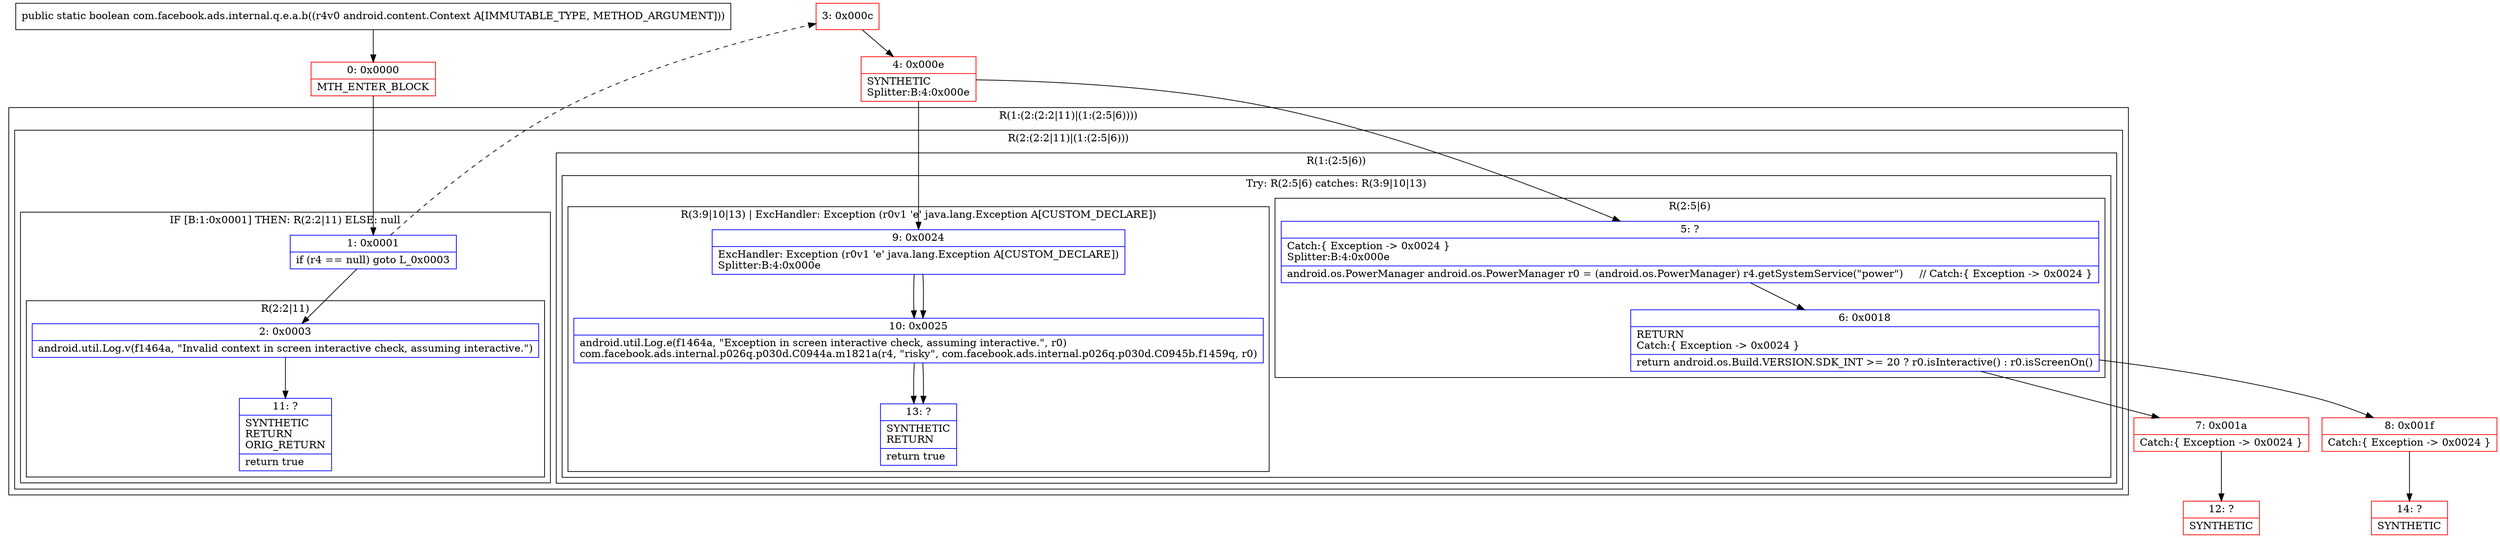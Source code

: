 digraph "CFG forcom.facebook.ads.internal.q.e.a.b(Landroid\/content\/Context;)Z" {
subgraph cluster_Region_1987548169 {
label = "R(1:(2:(2:2|11)|(1:(2:5|6))))";
node [shape=record,color=blue];
subgraph cluster_Region_1319349466 {
label = "R(2:(2:2|11)|(1:(2:5|6)))";
node [shape=record,color=blue];
subgraph cluster_IfRegion_1865079818 {
label = "IF [B:1:0x0001] THEN: R(2:2|11) ELSE: null";
node [shape=record,color=blue];
Node_1 [shape=record,label="{1\:\ 0x0001|if (r4 == null) goto L_0x0003\l}"];
subgraph cluster_Region_2086685460 {
label = "R(2:2|11)";
node [shape=record,color=blue];
Node_2 [shape=record,label="{2\:\ 0x0003|android.util.Log.v(f1464a, \"Invalid context in screen interactive check, assuming interactive.\")\l}"];
Node_11 [shape=record,label="{11\:\ ?|SYNTHETIC\lRETURN\lORIG_RETURN\l|return true\l}"];
}
}
subgraph cluster_Region_914186061 {
label = "R(1:(2:5|6))";
node [shape=record,color=blue];
subgraph cluster_TryCatchRegion_1709957156 {
label = "Try: R(2:5|6) catches: R(3:9|10|13)";
node [shape=record,color=blue];
subgraph cluster_Region_476816186 {
label = "R(2:5|6)";
node [shape=record,color=blue];
Node_5 [shape=record,label="{5\:\ ?|Catch:\{ Exception \-\> 0x0024 \}\lSplitter:B:4:0x000e\l|android.os.PowerManager android.os.PowerManager r0 = (android.os.PowerManager) r4.getSystemService(\"power\")     \/\/ Catch:\{ Exception \-\> 0x0024 \}\l}"];
Node_6 [shape=record,label="{6\:\ 0x0018|RETURN\lCatch:\{ Exception \-\> 0x0024 \}\l|return android.os.Build.VERSION.SDK_INT \>= 20 ? r0.isInteractive() : r0.isScreenOn()\l}"];
}
subgraph cluster_Region_1545120287 {
label = "R(3:9|10|13) | ExcHandler: Exception (r0v1 'e' java.lang.Exception A[CUSTOM_DECLARE])\l";
node [shape=record,color=blue];
Node_9 [shape=record,label="{9\:\ 0x0024|ExcHandler: Exception (r0v1 'e' java.lang.Exception A[CUSTOM_DECLARE])\lSplitter:B:4:0x000e\l}"];
Node_10 [shape=record,label="{10\:\ 0x0025|android.util.Log.e(f1464a, \"Exception in screen interactive check, assuming interactive.\", r0)\lcom.facebook.ads.internal.p026q.p030d.C0944a.m1821a(r4, \"risky\", com.facebook.ads.internal.p026q.p030d.C0945b.f1459q, r0)\l}"];
Node_13 [shape=record,label="{13\:\ ?|SYNTHETIC\lRETURN\l|return true\l}"];
}
}
}
}
}
subgraph cluster_Region_1545120287 {
label = "R(3:9|10|13) | ExcHandler: Exception (r0v1 'e' java.lang.Exception A[CUSTOM_DECLARE])\l";
node [shape=record,color=blue];
Node_9 [shape=record,label="{9\:\ 0x0024|ExcHandler: Exception (r0v1 'e' java.lang.Exception A[CUSTOM_DECLARE])\lSplitter:B:4:0x000e\l}"];
Node_10 [shape=record,label="{10\:\ 0x0025|android.util.Log.e(f1464a, \"Exception in screen interactive check, assuming interactive.\", r0)\lcom.facebook.ads.internal.p026q.p030d.C0944a.m1821a(r4, \"risky\", com.facebook.ads.internal.p026q.p030d.C0945b.f1459q, r0)\l}"];
Node_13 [shape=record,label="{13\:\ ?|SYNTHETIC\lRETURN\l|return true\l}"];
}
Node_0 [shape=record,color=red,label="{0\:\ 0x0000|MTH_ENTER_BLOCK\l}"];
Node_3 [shape=record,color=red,label="{3\:\ 0x000c}"];
Node_4 [shape=record,color=red,label="{4\:\ 0x000e|SYNTHETIC\lSplitter:B:4:0x000e\l}"];
Node_7 [shape=record,color=red,label="{7\:\ 0x001a|Catch:\{ Exception \-\> 0x0024 \}\l}"];
Node_8 [shape=record,color=red,label="{8\:\ 0x001f|Catch:\{ Exception \-\> 0x0024 \}\l}"];
Node_12 [shape=record,color=red,label="{12\:\ ?|SYNTHETIC\l}"];
Node_14 [shape=record,color=red,label="{14\:\ ?|SYNTHETIC\l}"];
MethodNode[shape=record,label="{public static boolean com.facebook.ads.internal.q.e.a.b((r4v0 android.content.Context A[IMMUTABLE_TYPE, METHOD_ARGUMENT])) }"];
MethodNode -> Node_0;
Node_1 -> Node_2;
Node_1 -> Node_3[style=dashed];
Node_2 -> Node_11;
Node_5 -> Node_6;
Node_6 -> Node_7;
Node_6 -> Node_8;
Node_9 -> Node_10;
Node_10 -> Node_13;
Node_9 -> Node_10;
Node_10 -> Node_13;
Node_0 -> Node_1;
Node_3 -> Node_4;
Node_4 -> Node_5;
Node_4 -> Node_9;
Node_7 -> Node_12;
Node_8 -> Node_14;
}

